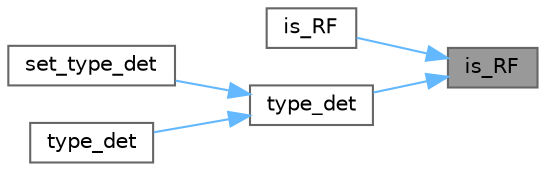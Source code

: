 digraph "is_RF"
{
 // LATEX_PDF_SIZE
  bgcolor="transparent";
  edge [fontname=Helvetica,fontsize=10,labelfontname=Helvetica,labelfontsize=10];
  node [fontname=Helvetica,fontsize=10,shape=box,height=0.2,width=0.4];
  rankdir="RL";
  Node1 [id="Node000001",label="is_RF",height=0.2,width=0.4,color="gray40", fillcolor="grey60", style="filled", fontcolor="black",tooltip=" "];
  Node1 -> Node2 [id="edge1_Node000001_Node000002",dir="back",color="steelblue1",style="solid",tooltip=" "];
  Node2 [id="Node000002",label="is_RF",height=0.2,width=0.4,color="grey40", fillcolor="white", style="filled",URL="$utils_8hpp.html#a031d7130c5a54a5d64560071971b65e7",tooltip=" "];
  Node1 -> Node3 [id="edge2_Node000001_Node000003",dir="back",color="steelblue1",style="solid",tooltip=" "];
  Node3 [id="Node000003",label="type_det",height=0.2,width=0.4,color="grey40", fillcolor="white", style="filled",URL="$utils_8hpp.html#a738dc97f1763fe81740b8614f33ebfc2",tooltip=" "];
  Node3 -> Node4 [id="edge3_Node000003_Node000004",dir="back",color="steelblue1",style="solid",tooltip=" "];
  Node4 [id="Node000004",label="set_type_det",height=0.2,width=0.4,color="grey40", fillcolor="white", style="filled",URL="$utils_8hpp.html#ace04ea2599cbee5c4da4e0f6a401470c",tooltip=" "];
  Node3 -> Node5 [id="edge4_Node000003_Node000005",dir="back",color="steelblue1",style="solid",tooltip=" "];
  Node5 [id="Node000005",label="type_det",height=0.2,width=0.4,color="grey40", fillcolor="white", style="filled",URL="$utils_8hpp.html#aedd370e04965d1b6a467bf73fa024160",tooltip=" "];
}
